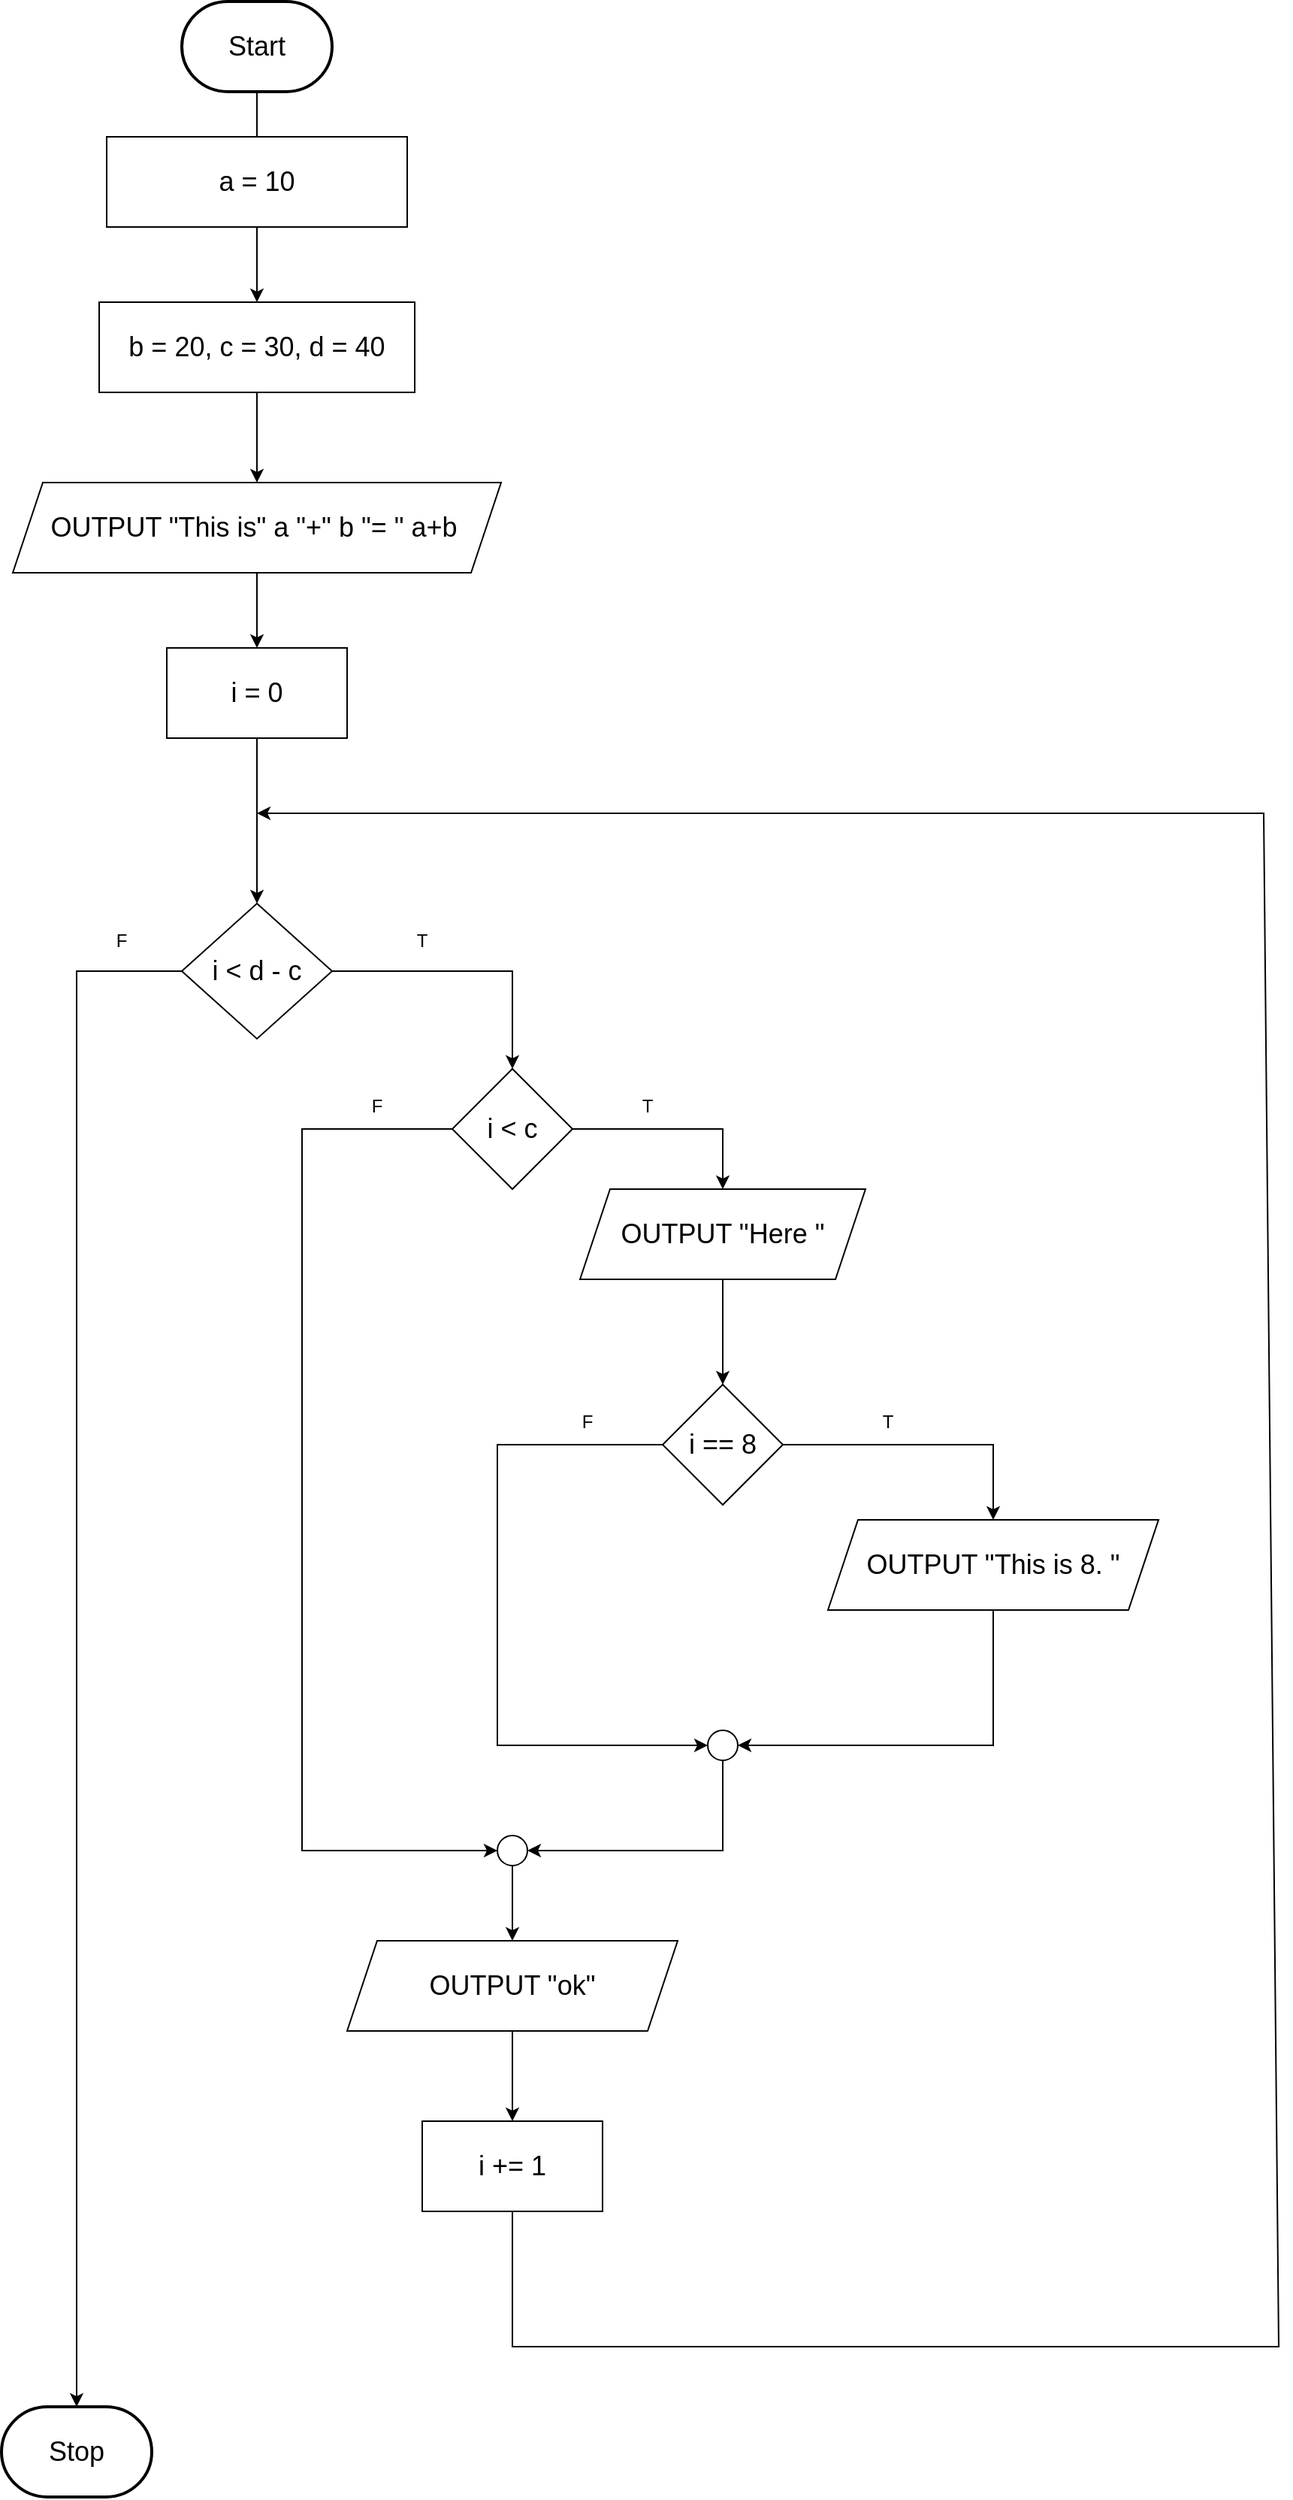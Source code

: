 <mxfile version="21.1.2" type="device">
  <diagram name="Page-1" id="q6j15Kij-bvvWm5dePSy">
    <mxGraphModel dx="1460" dy="1946" grid="1" gridSize="10" guides="1" tooltips="1" connect="1" arrows="1" fold="1" page="1" pageScale="1" pageWidth="1700" pageHeight="1100" math="0" shadow="0">
      <root>
        <mxCell id="0" />
        <mxCell id="1" parent="0" />
        <mxCell id="jHtvoxYCZul2BO5v1sut-9" value="" style="edgeStyle=orthogonalEdgeStyle;rounded=0;orthogonalLoop=1;jettySize=auto;html=1;fontSize=18;" parent="1" source="jHtvoxYCZul2BO5v1sut-1" target="jHtvoxYCZul2BO5v1sut-4" edge="1">
          <mxGeometry relative="1" as="geometry" />
        </mxCell>
        <mxCell id="jHtvoxYCZul2BO5v1sut-1" value="Start" style="strokeWidth=2;html=1;shape=mxgraph.flowchart.terminator;whiteSpace=wrap;fontSize=18;" parent="1" vertex="1">
          <mxGeometry x="280" y="-1020" width="100" height="60" as="geometry" />
        </mxCell>
        <mxCell id="jHtvoxYCZul2BO5v1sut-2" value="Stop" style="strokeWidth=2;html=1;shape=mxgraph.flowchart.terminator;whiteSpace=wrap;fontSize=18;" parent="1" vertex="1">
          <mxGeometry x="160" y="580" width="100" height="60" as="geometry" />
        </mxCell>
        <mxCell id="jHtvoxYCZul2BO5v1sut-3" value="a = 10" style="rounded=0;whiteSpace=wrap;html=1;fontSize=18;" parent="1" vertex="1">
          <mxGeometry x="230" y="-930" width="200" height="60" as="geometry" />
        </mxCell>
        <mxCell id="jbw4zbx4HDBEMPevVjLi-2" style="edgeStyle=orthogonalEdgeStyle;rounded=0;orthogonalLoop=1;jettySize=auto;html=1;entryX=0.5;entryY=0;entryDx=0;entryDy=0;" parent="1" source="jHtvoxYCZul2BO5v1sut-4" target="jHtvoxYCZul2BO5v1sut-7" edge="1">
          <mxGeometry relative="1" as="geometry" />
        </mxCell>
        <mxCell id="jHtvoxYCZul2BO5v1sut-4" value="b = 20, c = 30, d = 40" style="rounded=0;whiteSpace=wrap;html=1;fontSize=18;" parent="1" vertex="1">
          <mxGeometry x="225" y="-820" width="210" height="60" as="geometry" />
        </mxCell>
        <mxCell id="z32t-L75DolVypcwlp2I-1" value="" style="edgeStyle=orthogonalEdgeStyle;rounded=0;orthogonalLoop=1;jettySize=auto;html=1;" parent="1" source="jHtvoxYCZul2BO5v1sut-7" target="jHtvoxYCZul2BO5v1sut-14" edge="1">
          <mxGeometry relative="1" as="geometry" />
        </mxCell>
        <mxCell id="jHtvoxYCZul2BO5v1sut-7" value="OUTPUT &quot;This is&quot; a &quot;+&quot; b &quot;= &quot; a+b&amp;nbsp;" style="shape=parallelogram;perimeter=parallelogramPerimeter;whiteSpace=wrap;html=1;fixedSize=1;fontSize=18;" parent="1" vertex="1">
          <mxGeometry x="167.5" y="-700" width="325" height="60" as="geometry" />
        </mxCell>
        <mxCell id="jHtvoxYCZul2BO5v1sut-13" value="i &amp;lt; d - c" style="rhombus;whiteSpace=wrap;html=1;fontSize=18;" parent="1" vertex="1">
          <mxGeometry x="280" y="-420" width="100" height="90" as="geometry" />
        </mxCell>
        <mxCell id="jbw4zbx4HDBEMPevVjLi-1" style="edgeStyle=orthogonalEdgeStyle;rounded=0;orthogonalLoop=1;jettySize=auto;html=1;entryX=0.5;entryY=0;entryDx=0;entryDy=0;" parent="1" source="jHtvoxYCZul2BO5v1sut-14" target="jHtvoxYCZul2BO5v1sut-13" edge="1">
          <mxGeometry relative="1" as="geometry" />
        </mxCell>
        <mxCell id="jHtvoxYCZul2BO5v1sut-14" value="i = 0" style="rounded=0;whiteSpace=wrap;html=1;fontSize=18;" parent="1" vertex="1">
          <mxGeometry x="270" y="-590" width="120" height="60" as="geometry" />
        </mxCell>
        <mxCell id="jHtvoxYCZul2BO5v1sut-17" value="i &amp;lt; c" style="rhombus;whiteSpace=wrap;html=1;fontSize=18;" parent="1" vertex="1">
          <mxGeometry x="460" y="-310" width="80" height="80" as="geometry" />
        </mxCell>
        <mxCell id="jHtvoxYCZul2BO5v1sut-25" value="i == 8" style="rhombus;whiteSpace=wrap;html=1;fontSize=18;" parent="1" vertex="1">
          <mxGeometry x="600" y="-100" width="80" height="80" as="geometry" />
        </mxCell>
        <mxCell id="jHtvoxYCZul2BO5v1sut-27" value="" style="endArrow=classic;html=1;rounded=0;exitX=1;exitY=0.5;exitDx=0;exitDy=0;fontSize=18;" parent="1" source="jHtvoxYCZul2BO5v1sut-17" target="lHOTE2SsBwQXmEK08S3I-15" edge="1">
          <mxGeometry width="50" height="50" relative="1" as="geometry">
            <mxPoint x="630" y="-290" as="sourcePoint" />
            <mxPoint x="640" y="-220" as="targetPoint" />
            <Array as="points">
              <mxPoint x="640" y="-270" />
            </Array>
          </mxGeometry>
        </mxCell>
        <mxCell id="jHtvoxYCZul2BO5v1sut-29" value="" style="endArrow=classic;html=1;rounded=0;exitX=1;exitY=0.5;exitDx=0;exitDy=0;entryX=0.5;entryY=0;entryDx=0;entryDy=0;fontSize=18;" parent="1" source="jHtvoxYCZul2BO5v1sut-25" target="lHOTE2SsBwQXmEK08S3I-17" edge="1">
          <mxGeometry width="50" height="50" relative="1" as="geometry">
            <mxPoint x="680" y="-90" as="sourcePoint" />
            <mxPoint x="820" as="targetPoint" />
            <Array as="points">
              <mxPoint x="820" y="-60" />
            </Array>
          </mxGeometry>
        </mxCell>
        <mxCell id="jHtvoxYCZul2BO5v1sut-31" value="" style="endArrow=classic;html=1;rounded=0;exitX=1;exitY=0.5;exitDx=0;exitDy=0;entryX=0.5;entryY=0;entryDx=0;entryDy=0;" parent="1" source="jHtvoxYCZul2BO5v1sut-13" target="jHtvoxYCZul2BO5v1sut-17" edge="1">
          <mxGeometry width="50" height="50" relative="1" as="geometry">
            <mxPoint x="480" y="-340" as="sourcePoint" />
            <mxPoint x="530" y="-390" as="targetPoint" />
            <Array as="points">
              <mxPoint x="500" y="-375" />
            </Array>
          </mxGeometry>
        </mxCell>
        <mxCell id="jHtvoxYCZul2BO5v1sut-32" value="" style="ellipse;whiteSpace=wrap;html=1;aspect=fixed;" parent="1" vertex="1">
          <mxGeometry x="630" y="130" width="20" height="20" as="geometry" />
        </mxCell>
        <mxCell id="jHtvoxYCZul2BO5v1sut-33" value="" style="endArrow=classic;html=1;rounded=0;exitX=0;exitY=0.5;exitDx=0;exitDy=0;entryX=0;entryY=0.5;entryDx=0;entryDy=0;" parent="1" source="jHtvoxYCZul2BO5v1sut-25" target="jHtvoxYCZul2BO5v1sut-32" edge="1">
          <mxGeometry width="50" height="50" relative="1" as="geometry">
            <mxPoint x="420" y="10" as="sourcePoint" />
            <mxPoint x="470" y="-40" as="targetPoint" />
            <Array as="points">
              <mxPoint x="490" y="-60" />
              <mxPoint x="490" y="140" />
            </Array>
          </mxGeometry>
        </mxCell>
        <mxCell id="jHtvoxYCZul2BO5v1sut-34" value="" style="endArrow=classic;html=1;rounded=0;entryX=1;entryY=0.5;entryDx=0;entryDy=0;exitX=0.5;exitY=1;exitDx=0;exitDy=0;" parent="1" source="lHOTE2SsBwQXmEK08S3I-17" target="jHtvoxYCZul2BO5v1sut-32" edge="1">
          <mxGeometry width="50" height="50" relative="1" as="geometry">
            <mxPoint x="820" y="60" as="sourcePoint" />
            <mxPoint x="610" y="60" as="targetPoint" />
            <Array as="points">
              <mxPoint x="820" y="140" />
            </Array>
          </mxGeometry>
        </mxCell>
        <mxCell id="lHOTE2SsBwQXmEK08S3I-11" value="" style="edgeStyle=orthogonalEdgeStyle;rounded=0;orthogonalLoop=1;jettySize=auto;html=1;entryX=0.5;entryY=0;entryDx=0;entryDy=0;" parent="1" source="lHOTE2SsBwQXmEK08S3I-6" target="lHOTE2SsBwQXmEK08S3I-18" edge="1">
          <mxGeometry relative="1" as="geometry">
            <mxPoint x="482.5" y="270" as="targetPoint" />
          </mxGeometry>
        </mxCell>
        <mxCell id="lHOTE2SsBwQXmEK08S3I-6" value="" style="ellipse;whiteSpace=wrap;html=1;aspect=fixed;" parent="1" vertex="1">
          <mxGeometry x="490" y="200" width="20" height="20" as="geometry" />
        </mxCell>
        <mxCell id="lHOTE2SsBwQXmEK08S3I-7" value="" style="endArrow=classic;html=1;rounded=0;exitX=0;exitY=0.5;exitDx=0;exitDy=0;entryX=0;entryY=0.5;entryDx=0;entryDy=0;" parent="1" source="jHtvoxYCZul2BO5v1sut-17" target="lHOTE2SsBwQXmEK08S3I-6" edge="1">
          <mxGeometry width="50" height="50" relative="1" as="geometry">
            <mxPoint x="390" y="-150" as="sourcePoint" />
            <mxPoint x="430" y="210" as="targetPoint" />
            <Array as="points">
              <mxPoint x="360" y="-270" />
              <mxPoint x="360" y="210" />
            </Array>
          </mxGeometry>
        </mxCell>
        <mxCell id="lHOTE2SsBwQXmEK08S3I-10" value="" style="endArrow=classic;html=1;rounded=0;exitX=0.5;exitY=1;exitDx=0;exitDy=0;entryX=1;entryY=0.5;entryDx=0;entryDy=0;" parent="1" source="jHtvoxYCZul2BO5v1sut-32" target="lHOTE2SsBwQXmEK08S3I-6" edge="1">
          <mxGeometry width="50" height="50" relative="1" as="geometry">
            <mxPoint x="520" y="240" as="sourcePoint" />
            <mxPoint x="570" y="190" as="targetPoint" />
            <Array as="points">
              <mxPoint x="640" y="210" />
            </Array>
          </mxGeometry>
        </mxCell>
        <mxCell id="lHOTE2SsBwQXmEK08S3I-13" value="" style="endArrow=classic;html=1;rounded=0;exitX=0;exitY=0.5;exitDx=0;exitDy=0;entryX=0.5;entryY=0;entryDx=0;entryDy=0;entryPerimeter=0;" parent="1" source="jHtvoxYCZul2BO5v1sut-13" target="jHtvoxYCZul2BO5v1sut-2" edge="1">
          <mxGeometry width="50" height="50" relative="1" as="geometry">
            <mxPoint x="220" y="50" as="sourcePoint" />
            <mxPoint x="270" as="targetPoint" />
            <Array as="points">
              <mxPoint x="210" y="-375" />
            </Array>
          </mxGeometry>
        </mxCell>
        <mxCell id="lHOTE2SsBwQXmEK08S3I-16" value="" style="edgeStyle=orthogonalEdgeStyle;rounded=0;orthogonalLoop=1;jettySize=auto;html=1;" parent="1" source="lHOTE2SsBwQXmEK08S3I-15" target="jHtvoxYCZul2BO5v1sut-25" edge="1">
          <mxGeometry relative="1" as="geometry" />
        </mxCell>
        <mxCell id="lHOTE2SsBwQXmEK08S3I-15" value="OUTPUT &quot;Here &quot;" style="shape=parallelogram;perimeter=parallelogramPerimeter;whiteSpace=wrap;html=1;fixedSize=1;fontSize=18;" parent="1" vertex="1">
          <mxGeometry x="545" y="-230" width="190" height="60" as="geometry" />
        </mxCell>
        <mxCell id="lHOTE2SsBwQXmEK08S3I-17" value="OUTPUT &quot;This is 8. &quot;" style="shape=parallelogram;perimeter=parallelogramPerimeter;whiteSpace=wrap;html=1;fixedSize=1;fontSize=18;" parent="1" vertex="1">
          <mxGeometry x="710" y="-10" width="220" height="60" as="geometry" />
        </mxCell>
        <mxCell id="lHOTE2SsBwQXmEK08S3I-20" value="" style="edgeStyle=orthogonalEdgeStyle;rounded=0;orthogonalLoop=1;jettySize=auto;html=1;" parent="1" source="lHOTE2SsBwQXmEK08S3I-18" target="lHOTE2SsBwQXmEK08S3I-19" edge="1">
          <mxGeometry relative="1" as="geometry" />
        </mxCell>
        <mxCell id="lHOTE2SsBwQXmEK08S3I-18" value="OUTPUT &quot;ok&quot;" style="shape=parallelogram;perimeter=parallelogramPerimeter;whiteSpace=wrap;html=1;fixedSize=1;fontSize=18;" parent="1" vertex="1">
          <mxGeometry x="390" y="270" width="220" height="60" as="geometry" />
        </mxCell>
        <mxCell id="lHOTE2SsBwQXmEK08S3I-19" value="&lt;font style=&quot;font-size: 18px;&quot;&gt;i += 1&lt;/font&gt;" style="rounded=0;whiteSpace=wrap;html=1;" parent="1" vertex="1">
          <mxGeometry x="440" y="390" width="120" height="60" as="geometry" />
        </mxCell>
        <mxCell id="lHOTE2SsBwQXmEK08S3I-21" value="" style="endArrow=classic;html=1;rounded=0;exitX=0.5;exitY=1;exitDx=0;exitDy=0;" parent="1" source="lHOTE2SsBwQXmEK08S3I-19" edge="1">
          <mxGeometry width="50" height="50" relative="1" as="geometry">
            <mxPoint x="760" y="470" as="sourcePoint" />
            <mxPoint x="330" y="-480" as="targetPoint" />
            <Array as="points">
              <mxPoint x="500" y="540" />
              <mxPoint x="1010" y="540" />
              <mxPoint x="1000" y="-480" />
            </Array>
          </mxGeometry>
        </mxCell>
        <mxCell id="HPRp4ToHwklWbD9scRHD-1" value="T" style="text;html=1;strokeColor=none;fillColor=none;align=center;verticalAlign=middle;whiteSpace=wrap;rounded=0;" vertex="1" parent="1">
          <mxGeometry x="720" y="-90" width="60" height="30" as="geometry" />
        </mxCell>
        <mxCell id="HPRp4ToHwklWbD9scRHD-2" value="F" style="text;html=1;strokeColor=none;fillColor=none;align=center;verticalAlign=middle;whiteSpace=wrap;rounded=0;" vertex="1" parent="1">
          <mxGeometry x="520" y="-90" width="60" height="30" as="geometry" />
        </mxCell>
        <mxCell id="HPRp4ToHwklWbD9scRHD-3" value="F" style="text;html=1;strokeColor=none;fillColor=none;align=center;verticalAlign=middle;whiteSpace=wrap;rounded=0;" vertex="1" parent="1">
          <mxGeometry x="380" y="-300" width="60" height="30" as="geometry" />
        </mxCell>
        <mxCell id="HPRp4ToHwklWbD9scRHD-4" value="T" style="text;html=1;strokeColor=none;fillColor=none;align=center;verticalAlign=middle;whiteSpace=wrap;rounded=0;" vertex="1" parent="1">
          <mxGeometry x="560" y="-300" width="60" height="30" as="geometry" />
        </mxCell>
        <mxCell id="HPRp4ToHwklWbD9scRHD-5" value="T" style="text;html=1;strokeColor=none;fillColor=none;align=center;verticalAlign=middle;whiteSpace=wrap;rounded=0;" vertex="1" parent="1">
          <mxGeometry x="410" y="-410" width="60" height="30" as="geometry" />
        </mxCell>
        <mxCell id="HPRp4ToHwklWbD9scRHD-6" value="F" style="text;html=1;strokeColor=none;fillColor=none;align=center;verticalAlign=middle;whiteSpace=wrap;rounded=0;" vertex="1" parent="1">
          <mxGeometry x="210" y="-410" width="60" height="30" as="geometry" />
        </mxCell>
      </root>
    </mxGraphModel>
  </diagram>
</mxfile>
